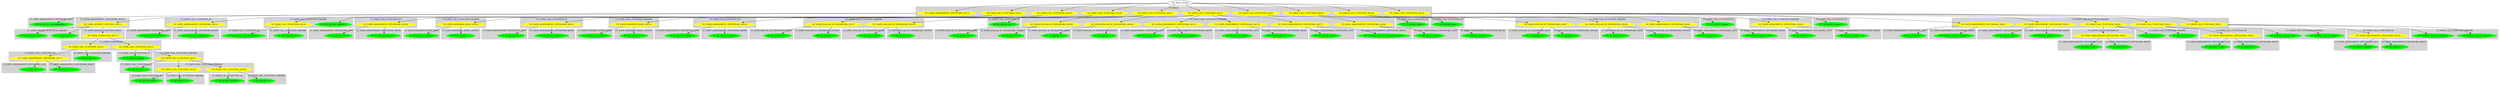 digraph {

subgraph cluster0 {
 node [style=filled,color=white];
 style=filled;
 color=lightgrey;
 label = "CT_PROG";

"NT_EXPR_ASSIGNMENT_OPETATORS_28110"
 [fillcolor = yellow]
"NT_EXPR_CALL_FUNCTION_28131"
 [fillcolor = yellow]
"NT_EXPR_CALL_FUNCTION_28139"
 [fillcolor = yellow]
"NT_EXPR_CALL_FUNCTION_28146"
 [fillcolor = yellow]
"NT_EXPR_CALL_FUNCTION_28153"
 [fillcolor = yellow]
"NT_EXPR_CALL_FUNCTION_28163"
 [fillcolor = yellow]
"NT_EXPR_CALL_FUNCTION_28183"
 [fillcolor = yellow]
"NT_EXPR_CALL_FUNCTION_28185"
 [fillcolor = yellow]
"NT_EXPR_CALL_FUNCTION_28196"
 [fillcolor = yellow]
"NT_EXPR_CALL_FUNCTION_28201"
 [fillcolor = yellow]
}
"NT_PROG_28109"->"NT_EXPR_ASSIGNMENT_OPETATORS_28110"
subgraph cluster1 {
 node [style=filled,color=white];
 style=filled;
 color=lightgrey;
 label = "CT_EXPR_ASSIGNMENT_OPETATORS_LEFT";

"NT_ID_28111< one.simulation >"
 [fillcolor = green]
}
subgraph cluster2 {
 node [style=filled,color=white];
 style=filled;
 color=lightgrey;
 label = "CT_EXPR_ASSIGNMENT_OPETATORS_RIGHT";

"NT_EXPR_DEFINE_FUNCTION_28112"
 [fillcolor = yellow]
}
"NT_EXPR_ASSIGNMENT_OPETATORS_28110"->"NT_ID_28111< one.simulation >"
"NT_EXPR_ASSIGNMENT_OPETATORS_28110"->"NT_EXPR_DEFINE_FUNCTION_28112"
subgraph cluster3 {
 node [style=filled,color=white];
 style=filled;
 color=lightgrey;
 label = "CT_EXPR_DEFINE_FUNCTION_PARAMS";

"NT_ID_28113< N >"
 [fillcolor = green]
"NT_INT_28114< 100 >"
 [fillcolor = green]
}
subgraph cluster4 {
 node [style=filled,color=white];
 style=filled;
 color=lightgrey;
 label = "CT_EXPR_DEFINE_FUNCTION_BODY";

"NT_EXPR_COMPOUND_28115"
 [fillcolor = yellow]
}
"NT_EXPR_DEFINE_FUNCTION_28112"->"NT_ID_28113< N >"
"NT_EXPR_DEFINE_FUNCTION_28112"->"NT_INT_28114< 100 >"
"NT_EXPR_DEFINE_FUNCTION_28112"->"NT_EXPR_COMPOUND_28115"
subgraph cluster5 {
 node [style=filled,color=white];
 style=filled;
 color=lightgrey;
 label = "CT_EXPR_COMPOUND";

"NT_EXPR_CALL_FUNCTION_28116"
 [fillcolor = yellow]
"NT_EXPR_CALL_FUNCTION_28121"
 [fillcolor = yellow]
}
"NT_EXPR_COMPOUND_28115"->"NT_EXPR_CALL_FUNCTION_28116"
subgraph cluster6 {
 node [style=filled,color=white];
 style=filled;
 color=lightgrey;
 label = "CT_EXPR_CALL_FUNCTION_ID";

"NT_EXPR_ASSIGNMENT_OPETATORS_28117"
 [fillcolor = yellow]
}
subgraph cluster7 {
 node [style=filled,color=white];
 style=filled;
 color=lightgrey;
 label = "CT_EXPR_CALL_FUNCTION_PARAMS";

"NT_ID_28120< N >"
 [fillcolor = green]
}
"NT_EXPR_CALL_FUNCTION_28116"->"NT_EXPR_ASSIGNMENT_OPETATORS_28117"
subgraph cluster8 {
 node [style=filled,color=white];
 style=filled;
 color=lightgrey;
 label = "CT_EXPR_ASSIGNMENT_OPETATORS_LEFT";

"NT_ID_28118< x >"
 [fillcolor = green]
}
subgraph cluster9 {
 node [style=filled,color=white];
 style=filled;
 color=lightgrey;
 label = "CT_EXPR_ASSIGNMENT_OPETATORS_RIGHT";

"NT_ID_28119< runif >"
 [fillcolor = green]
}
"NT_EXPR_ASSIGNMENT_OPETATORS_28117"->"NT_ID_28118< x >"
"NT_EXPR_ASSIGNMENT_OPETATORS_28117"->"NT_ID_28119< runif >"
"NT_EXPR_CALL_FUNCTION_28116"->"NT_ID_28120< N >"
"NT_EXPR_COMPOUND_28115"->"NT_EXPR_CALL_FUNCTION_28121"
subgraph cluster10 {
 node [style=filled,color=white];
 style=filled;
 color=lightgrey;
 label = "CT_EXPR_CALL_FUNCTION_ID";

"NT_ID_28122< return >"
 [fillcolor = green]
}
subgraph cluster11 {
 node [style=filled,color=white];
 style=filled;
 color=lightgrey;
 label = "CT_EXPR_CALL_FUNCTION_PARAMS";

"NT_EXPR_CALL_FUNCTION_28123"
 [fillcolor = yellow]
}
"NT_EXPR_CALL_FUNCTION_28121"->"NT_ID_28122< return >"
"NT_EXPR_CALL_FUNCTION_28121"->"NT_EXPR_CALL_FUNCTION_28123"
subgraph cluster12 {
 node [style=filled,color=white];
 style=filled;
 color=lightgrey;
 label = "CT_EXPR_CALL_FUNCTION_ID";

"NT_ID_28124< c >"
 [fillcolor = green]
}
subgraph cluster13 {
 node [style=filled,color=white];
 style=filled;
 color=lightgrey;
 label = "CT_EXPR_CALL_FUNCTION_PARAMS";

"NT_EXPR_CALL_FUNCTION_28125"
 [fillcolor = yellow]
"NT_EXPR_CALL_FUNCTION_28128"
 [fillcolor = yellow]
}
"NT_EXPR_CALL_FUNCTION_28123"->"NT_ID_28124< c >"
"NT_EXPR_CALL_FUNCTION_28123"->"NT_EXPR_CALL_FUNCTION_28125"
subgraph cluster14 {
 node [style=filled,color=white];
 style=filled;
 color=lightgrey;
 label = "CT_EXPR_CALL_FUNCTION_ID";

"NT_ID_28126< mean >"
 [fillcolor = green]
}
subgraph cluster15 {
 node [style=filled,color=white];
 style=filled;
 color=lightgrey;
 label = "CT_EXPR_CALL_FUNCTION_PARAMS";

"NT_ID_28127< x >"
 [fillcolor = green]
}
"NT_EXPR_CALL_FUNCTION_28125"->"NT_ID_28126< mean >"
"NT_EXPR_CALL_FUNCTION_28125"->"NT_ID_28127< x >"
"NT_EXPR_CALL_FUNCTION_28123"->"NT_EXPR_CALL_FUNCTION_28128"
subgraph cluster16 {
 node [style=filled,color=white];
 style=filled;
 color=lightgrey;
 label = "CT_EXPR_CALL_FUNCTION_ID";

"NT_ID_28129< median >"
 [fillcolor = green]
}
subgraph cluster17 {
 node [style=filled,color=white];
 style=filled;
 color=lightgrey;
 label = "CT_EXPR_CALL_FUNCTION_PARAMS";

"NT_ID_28130< x >"
 [fillcolor = green]
}
"NT_EXPR_CALL_FUNCTION_28128"->"NT_ID_28129< median >"
"NT_EXPR_CALL_FUNCTION_28128"->"NT_ID_28130< x >"
"NT_PROG_28109"->"NT_EXPR_CALL_FUNCTION_28131"
subgraph cluster18 {
 node [style=filled,color=white];
 style=filled;
 color=lightgrey;
 label = "CT_EXPR_CALL_FUNCTION_ID";

"NT_EXPR_ASSIGNMENT_OPETATORS_28132"
 [fillcolor = yellow]
}
subgraph cluster19 {
 node [style=filled,color=white];
 style=filled;
 color=lightgrey;
 label = "CT_EXPR_CALL_FUNCTION_PARAMS";

"NT_INT_28135< 100000 >"
 [fillcolor = green]
"NT_EXPR_CALL_FUNCTION_28136"
 [fillcolor = yellow]
}
"NT_EXPR_CALL_FUNCTION_28131"->"NT_EXPR_ASSIGNMENT_OPETATORS_28132"
subgraph cluster20 {
 node [style=filled,color=white];
 style=filled;
 color=lightgrey;
 label = "CT_EXPR_ASSIGNMENT_OPETATORS_LEFT";

"NT_ID_28133< results >"
 [fillcolor = green]
}
subgraph cluster21 {
 node [style=filled,color=white];
 style=filled;
 color=lightgrey;
 label = "CT_EXPR_ASSIGNMENT_OPETATORS_RIGHT";

"NT_ID_28134< replicate >"
 [fillcolor = green]
}
"NT_EXPR_ASSIGNMENT_OPETATORS_28132"->"NT_ID_28133< results >"
"NT_EXPR_ASSIGNMENT_OPETATORS_28132"->"NT_ID_28134< replicate >"
"NT_EXPR_CALL_FUNCTION_28131"->"NT_INT_28135< 100000 >"
"NT_EXPR_CALL_FUNCTION_28131"->"NT_EXPR_CALL_FUNCTION_28136"
subgraph cluster22 {
 node [style=filled,color=white];
 style=filled;
 color=lightgrey;
 label = "CT_EXPR_CALL_FUNCTION_ID";

"NT_ID_28137< one.simulation >"
 [fillcolor = green]
}
subgraph cluster23 {
 node [style=filled,color=white];
 style=filled;
 color=lightgrey;
 label = "CT_EXPR_CALL_FUNCTION_PARAMS";

"NT_INT_28138< 20 >"
 [fillcolor = green]
}
"NT_EXPR_CALL_FUNCTION_28136"->"NT_ID_28137< one.simulation >"
"NT_EXPR_CALL_FUNCTION_28136"->"NT_INT_28138< 20 >"
"NT_PROG_28109"->"NT_EXPR_CALL_FUNCTION_28139"
subgraph cluster24 {
 node [style=filled,color=white];
 style=filled;
 color=lightgrey;
 label = "CT_EXPR_CALL_FUNCTION_ID";

"NT_EXPR_ASSIGNMENT_OPETATORS_28140"
 [fillcolor = yellow]
}
subgraph cluster25 {
 node [style=filled,color=white];
 style=filled;
 color=lightgrey;
 label = "CT_EXPR_CALL_FUNCTION_PARAMS";

"NT_EXPR_INDEXING_BASIC_28143"
 [fillcolor = yellow]
}
"NT_EXPR_CALL_FUNCTION_28139"->"NT_EXPR_ASSIGNMENT_OPETATORS_28140"
subgraph cluster26 {
 node [style=filled,color=white];
 style=filled;
 color=lightgrey;
 label = "CT_EXPR_ASSIGNMENT_OPETATORS_LEFT";

"NT_ID_28141< k1 >"
 [fillcolor = green]
}
subgraph cluster27 {
 node [style=filled,color=white];
 style=filled;
 color=lightgrey;
 label = "CT_EXPR_ASSIGNMENT_OPETATORS_RIGHT";

"NT_ID_28142< density >"
 [fillcolor = green]
}
"NT_EXPR_ASSIGNMENT_OPETATORS_28140"->"NT_ID_28141< k1 >"
"NT_EXPR_ASSIGNMENT_OPETATORS_28140"->"NT_ID_28142< density >"
"NT_EXPR_CALL_FUNCTION_28139"->"NT_EXPR_INDEXING_BASIC_28143"
subgraph cluster28 {
 node [style=filled,color=white];
 style=filled;
 color=lightgrey;
 label = "CT_EXPR_INDEXING_BASIC_BASE";

"NT_ID_28144< results >"
 [fillcolor = green]}
subgraph cluster29 {
 node [style=filled,color=white];
 style=filled;
 color=lightgrey;
 label = "CT_EXPR_INDEXING_BASIC_OFFSET";

"NT_INT_28145< 1 >"
 [fillcolor = green]}
"NT_EXPR_INDEXING_BASIC_28143"->"NT_ID_28144< results >"
"NT_EXPR_INDEXING_BASIC_28143"->"NT_INT_28145< 1 >"
"NT_PROG_28109"->"NT_EXPR_CALL_FUNCTION_28146"
subgraph cluster30 {
 node [style=filled,color=white];
 style=filled;
 color=lightgrey;
 label = "CT_EXPR_CALL_FUNCTION_ID";

"NT_EXPR_ASSIGNMENT_OPETATORS_28147"
 [fillcolor = yellow]
}
subgraph cluster31 {
 node [style=filled,color=white];
 style=filled;
 color=lightgrey;
 label = "CT_EXPR_CALL_FUNCTION_PARAMS";

"NT_EXPR_INDEXING_BASIC_28150"
 [fillcolor = yellow]
}
"NT_EXPR_CALL_FUNCTION_28146"->"NT_EXPR_ASSIGNMENT_OPETATORS_28147"
subgraph cluster32 {
 node [style=filled,color=white];
 style=filled;
 color=lightgrey;
 label = "CT_EXPR_ASSIGNMENT_OPETATORS_LEFT";

"NT_ID_28148< k2 >"
 [fillcolor = green]
}
subgraph cluster33 {
 node [style=filled,color=white];
 style=filled;
 color=lightgrey;
 label = "CT_EXPR_ASSIGNMENT_OPETATORS_RIGHT";

"NT_ID_28149< density >"
 [fillcolor = green]
}
"NT_EXPR_ASSIGNMENT_OPETATORS_28147"->"NT_ID_28148< k2 >"
"NT_EXPR_ASSIGNMENT_OPETATORS_28147"->"NT_ID_28149< density >"
"NT_EXPR_CALL_FUNCTION_28146"->"NT_EXPR_INDEXING_BASIC_28150"
subgraph cluster34 {
 node [style=filled,color=white];
 style=filled;
 color=lightgrey;
 label = "CT_EXPR_INDEXING_BASIC_BASE";

"NT_ID_28151< results >"
 [fillcolor = green]}
subgraph cluster35 {
 node [style=filled,color=white];
 style=filled;
 color=lightgrey;
 label = "CT_EXPR_INDEXING_BASIC_OFFSET";

"NT_INT_28152< 2 >"
 [fillcolor = green]}
"NT_EXPR_INDEXING_BASIC_28150"->"NT_ID_28151< results >"
"NT_EXPR_INDEXING_BASIC_28150"->"NT_INT_28152< 2 >"
"NT_PROG_28109"->"NT_EXPR_CALL_FUNCTION_28153"
subgraph cluster36 {
 node [style=filled,color=white];
 style=filled;
 color=lightgrey;
 label = "CT_EXPR_CALL_FUNCTION_ID";

"NT_EXPR_ASSIGNMENT_OPETATORS_28154"
 [fillcolor = yellow]
}
subgraph cluster37 {
 node [style=filled,color=white];
 style=filled;
 color=lightgrey;
 label = "CT_EXPR_CALL_FUNCTION_PARAMS";

"NT_EXPR_DOLLAR_AT_OPERATORS_28157"
 [fillcolor = yellow]
"NT_EXPR_DOLLAR_AT_OPERATORS_28160"
 [fillcolor = yellow]
}
"NT_EXPR_CALL_FUNCTION_28153"->"NT_EXPR_ASSIGNMENT_OPETATORS_28154"
subgraph cluster38 {
 node [style=filled,color=white];
 style=filled;
 color=lightgrey;
 label = "CT_EXPR_ASSIGNMENT_OPETATORS_LEFT";

"NT_ID_28155< xrange >"
 [fillcolor = green]
}
subgraph cluster39 {
 node [style=filled,color=white];
 style=filled;
 color=lightgrey;
 label = "CT_EXPR_ASSIGNMENT_OPETATORS_RIGHT";

"NT_ID_28156< range >"
 [fillcolor = green]
}
"NT_EXPR_ASSIGNMENT_OPETATORS_28154"->"NT_ID_28155< xrange >"
"NT_EXPR_ASSIGNMENT_OPETATORS_28154"->"NT_ID_28156< range >"
"NT_EXPR_CALL_FUNCTION_28153"->"NT_EXPR_DOLLAR_AT_OPERATORS_28157"
subgraph cluster40 {
 node [style=filled,color=white];
 style=filled;
 color=lightgrey;
 label = "CT_EXPR_DOLLAR_AT_OPERATORS_BASE";

"NT_ID_28158< k1 >"
 [fillcolor = green]
}
subgraph cluster41 {
 node [style=filled,color=white];
 style=filled;
 color=lightgrey;
 label = "CT_EXPR_DOLLAR_AT_OPERATORS_OFFSET";

"NT_ID_28159< x >"
 [fillcolor = green]
}
"NT_EXPR_DOLLAR_AT_OPERATORS_28157"->"NT_ID_28158< k1 >"
"NT_EXPR_DOLLAR_AT_OPERATORS_28157"->"NT_ID_28159< x >"
"NT_EXPR_CALL_FUNCTION_28153"->"NT_EXPR_DOLLAR_AT_OPERATORS_28160"
subgraph cluster42 {
 node [style=filled,color=white];
 style=filled;
 color=lightgrey;
 label = "CT_EXPR_DOLLAR_AT_OPERATORS_BASE";

"NT_ID_28161< k2 >"
 [fillcolor = green]
}
subgraph cluster43 {
 node [style=filled,color=white];
 style=filled;
 color=lightgrey;
 label = "CT_EXPR_DOLLAR_AT_OPERATORS_OFFSET";

"NT_ID_28162< x >"
 [fillcolor = green]
}
"NT_EXPR_DOLLAR_AT_OPERATORS_28160"->"NT_ID_28161< k2 >"
"NT_EXPR_DOLLAR_AT_OPERATORS_28160"->"NT_ID_28162< x >"
"NT_PROG_28109"->"NT_EXPR_CALL_FUNCTION_28163"
subgraph cluster44 {
 node [style=filled,color=white];
 style=filled;
 color=lightgrey;
 label = "CT_EXPR_CALL_FUNCTION_ID";

"NT_ID_28164< plot >"
 [fillcolor = green]
}
subgraph cluster45 {
 node [style=filled,color=white];
 style=filled;
 color=lightgrey;
 label = "CT_EXPR_CALL_FUNCTION_PARAMS";

"NT_EXPR_DOLLAR_AT_OPERATORS_28165"
 [fillcolor = yellow]
"NT_EXPR_DOLLAR_AT_OPERATORS_28168"
 [fillcolor = yellow]
"NT_EXPR_ASSIGNMENT_OPETATORS_28171"
 [fillcolor = yellow]
"NT_EXPR_ASSIGNMENT_OPETATORS_28174"
 [fillcolor = yellow]
"NT_EXPR_ASSIGNMENT_OPETATORS_28177"
 [fillcolor = yellow]
"NT_EXPR_ASSIGNMENT_OPETATORS_28180"
 [fillcolor = yellow]
}
"NT_EXPR_CALL_FUNCTION_28163"->"NT_ID_28164< plot >"
"NT_EXPR_CALL_FUNCTION_28163"->"NT_EXPR_DOLLAR_AT_OPERATORS_28165"
subgraph cluster46 {
 node [style=filled,color=white];
 style=filled;
 color=lightgrey;
 label = "CT_EXPR_DOLLAR_AT_OPERATORS_BASE";

"NT_ID_28166< k1 >"
 [fillcolor = green]
}
subgraph cluster47 {
 node [style=filled,color=white];
 style=filled;
 color=lightgrey;
 label = "CT_EXPR_DOLLAR_AT_OPERATORS_OFFSET";

"NT_ID_28167< x >"
 [fillcolor = green]
}
"NT_EXPR_DOLLAR_AT_OPERATORS_28165"->"NT_ID_28166< k1 >"
"NT_EXPR_DOLLAR_AT_OPERATORS_28165"->"NT_ID_28167< x >"
"NT_EXPR_CALL_FUNCTION_28163"->"NT_EXPR_DOLLAR_AT_OPERATORS_28168"
subgraph cluster48 {
 node [style=filled,color=white];
 style=filled;
 color=lightgrey;
 label = "CT_EXPR_DOLLAR_AT_OPERATORS_BASE";

"NT_ID_28169< k1 >"
 [fillcolor = green]
}
subgraph cluster49 {
 node [style=filled,color=white];
 style=filled;
 color=lightgrey;
 label = "CT_EXPR_DOLLAR_AT_OPERATORS_OFFSET";

"NT_ID_28170< y >"
 [fillcolor = green]
}
"NT_EXPR_DOLLAR_AT_OPERATORS_28168"->"NT_ID_28169< k1 >"
"NT_EXPR_DOLLAR_AT_OPERATORS_28168"->"NT_ID_28170< y >"
"NT_EXPR_CALL_FUNCTION_28163"->"NT_EXPR_ASSIGNMENT_OPETATORS_28171"
subgraph cluster50 {
 node [style=filled,color=white];
 style=filled;
 color=lightgrey;
 label = "CT_EXPR_ASSIGNMENT_OPETATORS_LEFT";

"NT_ID_28172< xlim >"
 [fillcolor = green]
}
subgraph cluster51 {
 node [style=filled,color=white];
 style=filled;
 color=lightgrey;
 label = "CT_EXPR_ASSIGNMENT_OPETATORS_RIGHT";

"NT_ID_28173< xrange >"
 [fillcolor = green]
}
"NT_EXPR_ASSIGNMENT_OPETATORS_28171"->"NT_ID_28172< xlim >"
"NT_EXPR_ASSIGNMENT_OPETATORS_28171"->"NT_ID_28173< xrange >"
"NT_EXPR_CALL_FUNCTION_28163"->"NT_EXPR_ASSIGNMENT_OPETATORS_28174"
subgraph cluster52 {
 node [style=filled,color=white];
 style=filled;
 color=lightgrey;
 label = "CT_EXPR_ASSIGNMENT_OPETATORS_LEFT";

"NT_ID_28175< type >"
 [fillcolor = green]
}
subgraph cluster53 {
 node [style=filled,color=white];
 style=filled;
 color=lightgrey;
 label = "CT_EXPR_ASSIGNMENT_OPETATORS_RIGHT";

"NT_STRING_28176< l >"
 [fillcolor = green]
}
"NT_EXPR_ASSIGNMENT_OPETATORS_28174"->"NT_ID_28175< type >"
"NT_EXPR_ASSIGNMENT_OPETATORS_28174"->"NT_STRING_28176< l >"
"NT_EXPR_CALL_FUNCTION_28163"->"NT_EXPR_ASSIGNMENT_OPETATORS_28177"
subgraph cluster54 {
 node [style=filled,color=white];
 style=filled;
 color=lightgrey;
 label = "CT_EXPR_ASSIGNMENT_OPETATORS_LEFT";

"NT_ID_28178< xlab >"
 [fillcolor = green]
}
subgraph cluster55 {
 node [style=filled,color=white];
 style=filled;
 color=lightgrey;
 label = "CT_EXPR_ASSIGNMENT_OPETATORS_RIGHT";

"NT_STRING_28179< Estimated value >"
 [fillcolor = green]
}
"NT_EXPR_ASSIGNMENT_OPETATORS_28177"->"NT_ID_28178< xlab >"
"NT_EXPR_ASSIGNMENT_OPETATORS_28177"->"NT_STRING_28179< Estimated value >"
"NT_EXPR_CALL_FUNCTION_28163"->"NT_EXPR_ASSIGNMENT_OPETATORS_28180"
subgraph cluster56 {
 node [style=filled,color=white];
 style=filled;
 color=lightgrey;
 label = "CT_EXPR_ASSIGNMENT_OPETATORS_LEFT";

"NT_ID_28181< ylab >"
 [fillcolor = green]
}
subgraph cluster57 {
 node [style=filled,color=white];
 style=filled;
 color=lightgrey;
 label = "CT_EXPR_ASSIGNMENT_OPETATORS_RIGHT";

"NT_STRING_28182<  >"
 [fillcolor = green]
}
"NT_EXPR_ASSIGNMENT_OPETATORS_28180"->"NT_ID_28181< ylab >"
"NT_EXPR_ASSIGNMENT_OPETATORS_28180"->"NT_STRING_28182<  >"
"NT_PROG_28109"->"NT_EXPR_CALL_FUNCTION_28183"
subgraph cluster58 {
 node [style=filled,color=white];
 style=filled;
 color=lightgrey;
 label = "CT_EXPR_CALL_FUNCTION_ID";

"NT_ID_28184< grid >"
 [fillcolor = green]
}
"NT_EXPR_CALL_FUNCTION_28183"->"NT_ID_28184< grid >"
"NT_PROG_28109"->"NT_EXPR_CALL_FUNCTION_28185"
subgraph cluster59 {
 node [style=filled,color=white];
 style=filled;
 color=lightgrey;
 label = "CT_EXPR_CALL_FUNCTION_ID";

"NT_ID_28186< lines >"
 [fillcolor = green]
}
subgraph cluster60 {
 node [style=filled,color=white];
 style=filled;
 color=lightgrey;
 label = "CT_EXPR_CALL_FUNCTION_PARAMS";

"NT_EXPR_DOLLAR_AT_OPERATORS_28187"
 [fillcolor = yellow]
"NT_EXPR_DOLLAR_AT_OPERATORS_28190"
 [fillcolor = yellow]
"NT_EXPR_ASSIGNMENT_OPETATORS_28193"
 [fillcolor = yellow]
}
"NT_EXPR_CALL_FUNCTION_28185"->"NT_ID_28186< lines >"
"NT_EXPR_CALL_FUNCTION_28185"->"NT_EXPR_DOLLAR_AT_OPERATORS_28187"
subgraph cluster61 {
 node [style=filled,color=white];
 style=filled;
 color=lightgrey;
 label = "CT_EXPR_DOLLAR_AT_OPERATORS_BASE";

"NT_ID_28188< k2 >"
 [fillcolor = green]
}
subgraph cluster62 {
 node [style=filled,color=white];
 style=filled;
 color=lightgrey;
 label = "CT_EXPR_DOLLAR_AT_OPERATORS_OFFSET";

"NT_ID_28189< x >"
 [fillcolor = green]
}
"NT_EXPR_DOLLAR_AT_OPERATORS_28187"->"NT_ID_28188< k2 >"
"NT_EXPR_DOLLAR_AT_OPERATORS_28187"->"NT_ID_28189< x >"
"NT_EXPR_CALL_FUNCTION_28185"->"NT_EXPR_DOLLAR_AT_OPERATORS_28190"
subgraph cluster63 {
 node [style=filled,color=white];
 style=filled;
 color=lightgrey;
 label = "CT_EXPR_DOLLAR_AT_OPERATORS_BASE";

"NT_ID_28191< k2 >"
 [fillcolor = green]
}
subgraph cluster64 {
 node [style=filled,color=white];
 style=filled;
 color=lightgrey;
 label = "CT_EXPR_DOLLAR_AT_OPERATORS_OFFSET";

"NT_ID_28192< y >"
 [fillcolor = green]
}
"NT_EXPR_DOLLAR_AT_OPERATORS_28190"->"NT_ID_28191< k2 >"
"NT_EXPR_DOLLAR_AT_OPERATORS_28190"->"NT_ID_28192< y >"
"NT_EXPR_CALL_FUNCTION_28185"->"NT_EXPR_ASSIGNMENT_OPETATORS_28193"
subgraph cluster65 {
 node [style=filled,color=white];
 style=filled;
 color=lightgrey;
 label = "CT_EXPR_ASSIGNMENT_OPETATORS_LEFT";

"NT_ID_28194< col >"
 [fillcolor = green]
}
subgraph cluster66 {
 node [style=filled,color=white];
 style=filled;
 color=lightgrey;
 label = "CT_EXPR_ASSIGNMENT_OPETATORS_RIGHT";

"NT_STRING_28195< red >"
 [fillcolor = green]
}
"NT_EXPR_ASSIGNMENT_OPETATORS_28193"->"NT_ID_28194< col >"
"NT_EXPR_ASSIGNMENT_OPETATORS_28193"->"NT_STRING_28195< red >"
"NT_PROG_28109"->"NT_EXPR_CALL_FUNCTION_28196"
subgraph cluster67 {
 node [style=filled,color=white];
 style=filled;
 color=lightgrey;
 label = "CT_EXPR_CALL_FUNCTION_ID";

"NT_ID_28197< abline >"
 [fillcolor = green]
}
subgraph cluster68 {
 node [style=filled,color=white];
 style=filled;
 color=lightgrey;
 label = "CT_EXPR_CALL_FUNCTION_PARAMS";

"NT_EXPR_ASSIGNMENT_OPETATORS_28198"
 [fillcolor = yellow]
}
"NT_EXPR_CALL_FUNCTION_28196"->"NT_ID_28197< abline >"
"NT_EXPR_CALL_FUNCTION_28196"->"NT_EXPR_ASSIGNMENT_OPETATORS_28198"
subgraph cluster69 {
 node [style=filled,color=white];
 style=filled;
 color=lightgrey;
 label = "CT_EXPR_ASSIGNMENT_OPETATORS_LEFT";

"NT_ID_28199< v >"
 [fillcolor = green]
}
subgraph cluster70 {
 node [style=filled,color=white];
 style=filled;
 color=lightgrey;
 label = "CT_EXPR_ASSIGNMENT_OPETATORS_RIGHT";

"NT_FLOAT_28200< .5 >"
 [fillcolor = green]
}
"NT_EXPR_ASSIGNMENT_OPETATORS_28198"->"NT_ID_28199< v >"
"NT_EXPR_ASSIGNMENT_OPETATORS_28198"->"NT_FLOAT_28200< .5 >"
"NT_PROG_28109"->"NT_EXPR_CALL_FUNCTION_28201"
subgraph cluster71 {
 node [style=filled,color=white];
 style=filled;
 color=lightgrey;
 label = "CT_EXPR_CALL_FUNCTION_ID";

"NT_ID_28202< legend >"
 [fillcolor = green]
}
subgraph cluster72 {
 node [style=filled,color=white];
 style=filled;
 color=lightgrey;
 label = "CT_EXPR_CALL_FUNCTION_PARAMS";

"NT_EXPR_ASSIGNMENT_OPETATORS_28203"
 [fillcolor = yellow]
"NT_EXPR_ASSIGNMENT_OPETATORS_28206"
 [fillcolor = yellow]
"NT_EXPR_CALL_FUNCTION_28209"
 [fillcolor = yellow]
"NT_EXPR_CALL_FUNCTION_28215"
 [fillcolor = yellow]
"NT_EXPR_CALL_FUNCTION_28221"
 [fillcolor = yellow]
}
"NT_EXPR_CALL_FUNCTION_28201"->"NT_ID_28202< legend >"
"NT_EXPR_CALL_FUNCTION_28201"->"NT_EXPR_ASSIGNMENT_OPETATORS_28203"
subgraph cluster73 {
 node [style=filled,color=white];
 style=filled;
 color=lightgrey;
 label = "CT_EXPR_ASSIGNMENT_OPETATORS_LEFT";

"NT_ID_28204< x >"
 [fillcolor = green]
}
subgraph cluster74 {
 node [style=filled,color=white];
 style=filled;
 color=lightgrey;
 label = "CT_EXPR_ASSIGNMENT_OPETATORS_RIGHT";

"NT_STRING_28205< topleft >"
 [fillcolor = green]
}
"NT_EXPR_ASSIGNMENT_OPETATORS_28203"->"NT_ID_28204< x >"
"NT_EXPR_ASSIGNMENT_OPETATORS_28203"->"NT_STRING_28205< topleft >"
"NT_EXPR_CALL_FUNCTION_28201"->"NT_EXPR_ASSIGNMENT_OPETATORS_28206"
subgraph cluster75 {
 node [style=filled,color=white];
 style=filled;
 color=lightgrey;
 label = "CT_EXPR_ASSIGNMENT_OPETATORS_LEFT";

"NT_ID_28207< bty >"
 [fillcolor = green]
}
subgraph cluster76 {
 node [style=filled,color=white];
 style=filled;
 color=lightgrey;
 label = "CT_EXPR_ASSIGNMENT_OPETATORS_RIGHT";

"NT_STRING_28208< n >"
 [fillcolor = green]
}
"NT_EXPR_ASSIGNMENT_OPETATORS_28206"->"NT_ID_28207< bty >"
"NT_EXPR_ASSIGNMENT_OPETATORS_28206"->"NT_STRING_28208< n >"
"NT_EXPR_CALL_FUNCTION_28201"->"NT_EXPR_CALL_FUNCTION_28209"
subgraph cluster77 {
 node [style=filled,color=white];
 style=filled;
 color=lightgrey;
 label = "CT_EXPR_CALL_FUNCTION_ID";

"NT_EXPR_ASSIGNMENT_OPETATORS_28210"
 [fillcolor = yellow]
}
subgraph cluster78 {
 node [style=filled,color=white];
 style=filled;
 color=lightgrey;
 label = "CT_EXPR_CALL_FUNCTION_PARAMS";

"NT_INT_28213< 1 >"
 [fillcolor = green]
"NT_INT_28214< 1 >"
 [fillcolor = green]
}
"NT_EXPR_CALL_FUNCTION_28209"->"NT_EXPR_ASSIGNMENT_OPETATORS_28210"
subgraph cluster79 {
 node [style=filled,color=white];
 style=filled;
 color=lightgrey;
 label = "CT_EXPR_ASSIGNMENT_OPETATORS_LEFT";

"NT_ID_28211< lty >"
 [fillcolor = green]
}
subgraph cluster80 {
 node [style=filled,color=white];
 style=filled;
 color=lightgrey;
 label = "CT_EXPR_ASSIGNMENT_OPETATORS_RIGHT";

"NT_ID_28212< c >"
 [fillcolor = green]
}
"NT_EXPR_ASSIGNMENT_OPETATORS_28210"->"NT_ID_28211< lty >"
"NT_EXPR_ASSIGNMENT_OPETATORS_28210"->"NT_ID_28212< c >"
"NT_EXPR_CALL_FUNCTION_28209"->"NT_INT_28213< 1 >"
"NT_EXPR_CALL_FUNCTION_28209"->"NT_INT_28214< 1 >"
"NT_EXPR_CALL_FUNCTION_28201"->"NT_EXPR_CALL_FUNCTION_28215"
subgraph cluster81 {
 node [style=filled,color=white];
 style=filled;
 color=lightgrey;
 label = "CT_EXPR_CALL_FUNCTION_ID";

"NT_EXPR_ASSIGNMENT_OPETATORS_28216"
 [fillcolor = yellow]
}
subgraph cluster82 {
 node [style=filled,color=white];
 style=filled;
 color=lightgrey;
 label = "CT_EXPR_CALL_FUNCTION_PARAMS";

"NT_STRING_28219< black >"
 [fillcolor = green]
"NT_STRING_28220< red >"
 [fillcolor = green]
}
"NT_EXPR_CALL_FUNCTION_28215"->"NT_EXPR_ASSIGNMENT_OPETATORS_28216"
subgraph cluster83 {
 node [style=filled,color=white];
 style=filled;
 color=lightgrey;
 label = "CT_EXPR_ASSIGNMENT_OPETATORS_LEFT";

"NT_ID_28217< col >"
 [fillcolor = green]
}
subgraph cluster84 {
 node [style=filled,color=white];
 style=filled;
 color=lightgrey;
 label = "CT_EXPR_ASSIGNMENT_OPETATORS_RIGHT";

"NT_ID_28218< c >"
 [fillcolor = green]
}
"NT_EXPR_ASSIGNMENT_OPETATORS_28216"->"NT_ID_28217< col >"
"NT_EXPR_ASSIGNMENT_OPETATORS_28216"->"NT_ID_28218< c >"
"NT_EXPR_CALL_FUNCTION_28215"->"NT_STRING_28219< black >"
"NT_EXPR_CALL_FUNCTION_28215"->"NT_STRING_28220< red >"
"NT_EXPR_CALL_FUNCTION_28201"->"NT_EXPR_CALL_FUNCTION_28221"
subgraph cluster85 {
 node [style=filled,color=white];
 style=filled;
 color=lightgrey;
 label = "CT_EXPR_CALL_FUNCTION_ID";

"NT_EXPR_ASSIGNMENT_OPETATORS_28222"
 [fillcolor = yellow]
}
subgraph cluster86 {
 node [style=filled,color=white];
 style=filled;
 color=lightgrey;
 label = "CT_EXPR_CALL_FUNCTION_PARAMS";

"NT_STRING_28225< Mean >"
 [fillcolor = green]
"NT_STRING_28226< Median >"
 [fillcolor = green]
}
"NT_EXPR_CALL_FUNCTION_28221"->"NT_EXPR_ASSIGNMENT_OPETATORS_28222"
subgraph cluster87 {
 node [style=filled,color=white];
 style=filled;
 color=lightgrey;
 label = "CT_EXPR_ASSIGNMENT_OPETATORS_LEFT";

"NT_ID_28223< legend >"
 [fillcolor = green]
}
subgraph cluster88 {
 node [style=filled,color=white];
 style=filled;
 color=lightgrey;
 label = "CT_EXPR_ASSIGNMENT_OPETATORS_RIGHT";

"NT_ID_28224< c >"
 [fillcolor = green]
}
"NT_EXPR_ASSIGNMENT_OPETATORS_28222"->"NT_ID_28223< legend >"
"NT_EXPR_ASSIGNMENT_OPETATORS_28222"->"NT_ID_28224< c >"
"NT_EXPR_CALL_FUNCTION_28221"->"NT_STRING_28225< Mean >"
"NT_EXPR_CALL_FUNCTION_28221"->"NT_STRING_28226< Median >"
}
